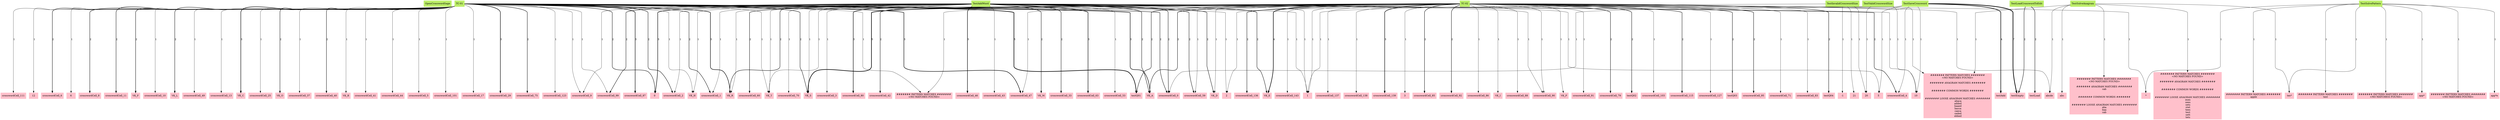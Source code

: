 // Component-only
digraph {
	OpenCrosswordSage [color=darkolivegreen2 shape=box style=filled]
	"TC-01" [color=darkolivegreen2 shape=box style=filled]
	12 [color=pink shape=box style=filled]
	crosswordCell_0 [color=pink shape=box style=filled]
	crosswordCell_6 [color=pink shape=box style=filled]
	crosswordCell_0 [color=pink shape=box style=filled]
	VK_H [color=pink shape=box style=filled]
	crosswordCell_1 [color=pink shape=box style=filled]
	VK_A [color=pink shape=box style=filled]
	crosswordCell_2 [color=pink shape=box style=filled]
	VK_R [color=pink shape=box style=filled]
	crosswordCell_6 [color=pink shape=box style=filled]
	VK_T [color=pink shape=box style=filled]
	crosswordCell_2 [color=pink shape=box style=filled]
	6 [color=pink shape=box style=filled]
	crosswordCell_8 [color=pink shape=box style=filled]
	crosswordCell_11 [color=pink shape=box style=filled]
	crosswordCell_8 [color=pink shape=box style=filled]
	VK_F [color=pink shape=box style=filled]
	crosswordCell_9 [color=pink shape=box style=filled]
	VK_A [color=pink shape=box style=filled]
	crosswordCell_10 [color=pink shape=box style=filled]
	VK_L [color=pink shape=box style=filled]
	crosswordCell_11 [color=pink shape=box style=filled]
	VK_L [color=pink shape=box style=filled]
	crosswordCell_1 [color=pink shape=box style=filled]
	crosswordCell_49 [color=pink shape=box style=filled]
	crosswordCell_13 [color=pink shape=box style=filled]
	VK_C [color=pink shape=box style=filled]
	crosswordCell_25 [color=pink shape=box style=filled]
	VK_O [color=pink shape=box style=filled]
	2 [color=pink shape=box style=filled]
	crosswordCell_37 [color=pink shape=box style=filled]
	crosswordCell_40 [color=pink shape=box style=filled]
	crosswordCell_47 [color=pink shape=box style=filled]
	crosswordCell_40 [color=pink shape=box style=filled]
	VK_B [color=pink shape=box style=filled]
	crosswordCell_41 [color=pink shape=box style=filled]
	VK_R [color=pink shape=box style=filled]
	crosswordCell_44 [color=pink shape=box style=filled]
	VK_C [color=pink shape=box style=filled]
	crosswordCell_47 [color=pink shape=box style=filled]
	VK_S [color=pink shape=box style=filled]
	0 [color=pink shape=box style=filled]
	crosswordCell_47 [color=pink shape=box style=filled]
	crosswordCell_5 [color=pink shape=box style=filled]
	crosswordCell_101 [color=pink shape=box style=filled]
	crosswordCell_17 [color=pink shape=box style=filled]
	VK_C [color=pink shape=box style=filled]
	crosswordCell_29 [color=pink shape=box style=filled]
	VK_A [color=pink shape=box style=filled]
	crosswordCell_29 [color=pink shape=box style=filled]
	0 [color=pink shape=box style=filled]
	crosswordCell_29 [color=pink shape=box style=filled]
	testQ01 [color=pink shape=box style=filled]
	testQ01 [color=pink shape=box style=filled]
	"\####### PATTERN MATCHES #######\n <NO MATCHES FOUND>" [color=pink shape=box style=filled]
	testQ01 [color=pink shape=box style=filled]
	crosswordCell_75 [color=pink shape=box style=filled]
	crosswordCell_123 [color=pink shape=box style=filled]
	crosswordCell_75 [color=pink shape=box style=filled]
	VK_F [color=pink shape=box style=filled]
	crosswordCell_87 [color=pink shape=box style=filled]
	VK_R [color=pink shape=box style=filled]
	crosswordCell_99 [color=pink shape=box style=filled]
	VK_O [color=pink shape=box style=filled]
	crosswordCell_111 [color=pink shape=box style=filled]
	VK_S [color=pink shape=box style=filled]
	crosswordCell_87 [color=pink shape=box style=filled]
	1 [color=pink shape=box style=filled]
	crosswordCell_87 [color=pink shape=box style=filled]
	testQ01 [color=pink shape=box style=filled]
	testQ01 [color=pink shape=box style=filled]
	"TC-02" [color=darkolivegreen2 shape=box style=filled]
	abcde [color=pink shape=box style=filled]
	"\####### PATTERN MATCHES #######\n<NO MATCHES FOUND>\n\n####### ANAGRAM MATCHES #######\n\n\n####### COMMON WORDS #######\n\n\n####### LOOSE ANAGRAM MATCHES #######\n abaca\n added\n baaed\n bacca\n caeca\n ceded\n ebbed\n" [color=pink shape=box style=filled]
	"*" [color=pink shape=box style=filled]
	"\####### PATTERN MATCHES #######\n <NO MATCHES FOUND>" [color=pink shape=box style=filled]
	testQ01 [color=pink shape=box style=filled]
	testQ01 [color=pink shape=box style=filled]
	crosswordCell_136 [color=pink shape=box style=filled]
	crosswordCell_143 [color=pink shape=box style=filled]
	crosswordCell_136 [color=pink shape=box style=filled]
	VK_S [color=pink shape=box style=filled]
	crosswordCell_137 [color=pink shape=box style=filled]
	VK_E [color=pink shape=box style=filled]
	crosswordCell_138 [color=pink shape=box style=filled]
	VK_A [color=pink shape=box style=filled]
	crosswordCell_139 [color=pink shape=box style=filled]
	VK_S [color=pink shape=box style=filled]
	crosswordCell_139 [color=pink shape=box style=filled]
	3 [color=pink shape=box style=filled]
	crosswordCell_85 [color=pink shape=box style=filled]
	crosswordCell_92 [color=pink shape=box style=filled]
	crosswordCell_85 [color=pink shape=box style=filled]
	VK_A [color=pink shape=box style=filled]
	crosswordCell_86 [color=pink shape=box style=filled]
	VK_I [color=pink shape=box style=filled]
	crosswordCell_88 [color=pink shape=box style=filled]
	VK_P [color=pink shape=box style=filled]
	crosswordCell_90 [color=pink shape=box style=filled]
	VK_R [color=pink shape=box style=filled]
	crosswordCell_91 [color=pink shape=box style=filled]
	VK_T [color=pink shape=box style=filled]
	crosswordCell_92 [color=pink shape=box style=filled]
	VK_S [color=pink shape=box style=filled]
	crosswordCell_79 [color=pink shape=box style=filled]
	crosswordCell_139 [color=pink shape=box style=filled]
	testQ02 [color=pink shape=box style=filled]
	crosswordCell_79 [color=pink shape=box style=filled]
	VK_S [color=pink shape=box style=filled]
	crosswordCell_103 [color=pink shape=box style=filled]
	VK_R [color=pink shape=box style=filled]
	crosswordCell_115 [color=pink shape=box style=filled]
	VK_E [color=pink shape=box style=filled]
	crosswordCell_115 [color=pink shape=box style=filled]
	1 [color=pink shape=box style=filled]
	crosswordCell_127 [color=pink shape=box style=filled]
	testQ03 [color=pink shape=box style=filled]
	crosswordCell_47 [color=pink shape=box style=filled]
	crosswordCell_95 [color=pink shape=box style=filled]
	crosswordCell_59 [color=pink shape=box style=filled]
	VK_E [color=pink shape=box style=filled]
	crosswordCell_71 [color=pink shape=box style=filled]
	VK_E [color=pink shape=box style=filled]
	crosswordCell_83 [color=pink shape=box style=filled]
	VK_D [color=pink shape=box style=filled]
	crosswordCell_95 [color=pink shape=box style=filled]
	VK_S [color=pink shape=box style=filled]
	testQ04 [color=pink shape=box style=filled]
	testQ02 [color=pink shape=box style=filled]
	testQ03 [color=pink shape=box style=filled]
	testQ04 [color=pink shape=box style=filled]
	TestValidCrosswordSize [color=darkolivegreen2 shape=box style=filled]
	2 [color=pink shape=box style=filled]
	10 [color=pink shape=box style=filled]
	20 [color=pink shape=box style=filled]
	TestInvalidCrosswordSize [color=darkolivegreen2 shape=box style=filled]
	-1 [color=pink shape=box style=filled]
	1 [color=pink shape=box style=filled]
	21 [color=pink shape=box style=filled]
	20 [color=pink shape=box style=filled]
	TestAddWord [color=darkolivegreen2 shape=box style=filled]
	10 [color=pink shape=box style=filled]
	crosswordCell_0 [color=pink shape=box style=filled]
	crosswordCell_9 [color=pink shape=box style=filled]
	crosswordCell_0 [color=pink shape=box style=filled]
	VK_H [color=pink shape=box style=filled]
	crosswordCell_1 [color=pink shape=box style=filled]
	VK_E [color=pink shape=box style=filled]
	crosswordCell_2 [color=pink shape=box style=filled]
	VK_A [color=pink shape=box style=filled]
	crosswordCell_3 [color=pink shape=box style=filled]
	VK_D [color=pink shape=box style=filled]
	crosswordCell_4 [color=pink shape=box style=filled]
	5 [color=pink shape=box style=filled]
	crosswordCell_4 [color=pink shape=box style=filled]
	crosswordCell_60 [color=pink shape=box style=filled]
	crosswordCell_90 [color=pink shape=box style=filled]
	crosswordCell_60 [color=pink shape=box style=filled]
	VK_T [color=pink shape=box style=filled]
	crosswordCell_70 [color=pink shape=box style=filled]
	VK_E [color=pink shape=box style=filled]
	crosswordCell_80 [color=pink shape=box style=filled]
	VK_S [color=pink shape=box style=filled]
	crosswordCell_80 [color=pink shape=box style=filled]
	0 [color=pink shape=box style=filled]
	crosswordCell_59 [color=pink shape=box style=filled]
	crosswordCell_99 [color=pink shape=box style=filled]
	crosswordCell_59 [color=pink shape=box style=filled]
	0 [color=pink shape=box style=filled]
	crosswordCell_99 [color=pink shape=box style=filled]
	crosswordCell_42 [color=pink shape=box style=filled]
	crosswordCell_46 [color=pink shape=box style=filled]
	crosswordCell_42 [color=pink shape=box style=filled]
	VK_D [color=pink shape=box style=filled]
	crosswordCell_43 [color=pink shape=box style=filled]
	VK_R [color=pink shape=box style=filled]
	crosswordCell_46 [color=pink shape=box style=filled]
	VK_M [color=pink shape=box style=filled]
	0 [color=pink shape=box style=filled]
	crosswordCell_33 [color=pink shape=box style=filled]
	crosswordCell_63 [color=pink shape=box style=filled]
	crosswordCell_33 [color=pink shape=box style=filled]
	VK_A [color=pink shape=box style=filled]
	crosswordCell_53 [color=pink shape=box style=filled]
	VK_M [color=pink shape=box style=filled]
	crosswordCell_63 [color=pink shape=box style=filled]
	1 [color=pink shape=box style=filled]
	crosswordCell_80 [color=pink shape=box style=filled]
	crosswordCell_46 [color=pink shape=box style=filled]
	crosswordCell_63 [color=pink shape=box style=filled]
	TestSaveCrossword [color=darkolivegreen2 shape=box style=filled]
	10 [color=pink shape=box style=filled]
	testEmpty [color=pink shape=box style=filled]
	testEmpty [color=pink shape=box style=filled]
	testEmpty [color=pink shape=box style=filled]
	testEmpty [color=pink shape=box style=filled]
	testEmpty [color=pink shape=box style=filled]
	testEmpty [color=pink shape=box style=filled]
	testEmpty [color=pink shape=box style=filled]
	5 [color=pink shape=box style=filled]
	crosswordCell_0 [color=pink shape=box style=filled]
	crosswordCell_4 [color=pink shape=box style=filled]
	testAdd [color=pink shape=box style=filled]
	testAdd [color=pink shape=box style=filled]
	testAdd [color=pink shape=box style=filled]
	testAdd [color=pink shape=box style=filled]
	TestLoadCrosswordToEdit [color=darkolivegreen2 shape=box style=filled]
	testEmpty [color=pink shape=box style=filled]
	testEmpty [color=pink shape=box style=filled]
	testLoad [color=pink shape=box style=filled]
	testLoad [color=pink shape=box style=filled]
	TestSolvePattern [color=darkolivegreen2 shape=box style=filled]
	"app*" [color=pink shape=box style=filled]
	"\####### PATTERN MATCHES #######\n<NO MATCHES FOUND>" [color=pink shape=box style=filled]
	"app*e" [color=pink shape=box style=filled]
	"\####### PATTERN MATCHES #######\n apple\n" [color=pink shape=box style=filled]
	"tes*" [color=pink shape=box style=filled]
	"\####### PATTERN MATCHES #######\ntest\n" [color=pink shape=box style=filled]
	"*" [color=pink shape=box style=filled]
	"\####### PATTERN MATCHES #######\n <NO MATCHEtS FOUND>" [color=pink shape=box style=filled]
	TestSolveAnagram [color=darkolivegreen2 shape=box style=filled]
	abc [color=pink shape=box style=filled]
	"\####### PATTERN MATCHES #######\n <NO MATCHES FOUND>\n\n ####### ANAGRAM MATCHES #######\n cab\n\n\n ####### COMMON WORDS #######\n\n\n ####### LOOSE ANAGRAM MATCHES #######\n aba\n baa\n cab\n" [color=pink shape=box style=filled]
	abcde [color=pink shape=box style=filled]
	"\####### PATTERN MATCHES #######\n<NO MATCHES FOUND>\n\n####### ANAGRAM MATCHES #######\n\n\n####### COMMON WORDS #######\n\n\n####### LOOSE ANAGRAM MATCHES #######\n abaca\n added\n baaed\n bacca\n caeca\n ceded\n ebbed\n" [color=pink shape=box style=filled]
	"tes*" [color=pink shape=box style=filled]
	"\####### PATTERN MATCHES #######\n<NO MATCHES FOUND>\n\n####### ANAGRAM MATCHES #######\n\n\n####### COMMON WORDS #######\n\n\n####### LOOSE ANAGRAM MATCHES #######\n eses\n sees\n sets\n stet\n tees\n test\n sett\n tets\n" [color=pink shape=box style=filled]
		TestSolvePattern -> "\####### PATTERN MATCHES #######\n <NO MATCHEtS FOUND>" [label=1 minlen=10.0 penwidth=1.0 splines=polyline]
		"TC-01" -> 12 [label=1 minlen=10.0 penwidth=1.0 splines=polyline]
		TestAddWord -> VK_D [label=2 minlen=10.0 penwidth=2.0 splines=polyline]
		"TC-01" -> crosswordCell_44 [label=1 minlen=10.0 penwidth=1.0 splines=polyline]
		"TC-01" -> crosswordCell_9 [label=1 minlen=10.0 penwidth=1.0 splines=polyline]
		TestAddWord -> VK_S [label=1 minlen=10.0 penwidth=1.0 splines=polyline]
		"TC-01" -> crosswordCell_49 [label=1 minlen=10.0 penwidth=1.0 splines=polyline]
		"TC-02" -> VK_S [label=5 minlen=10.0 penwidth=3.32192809489 splines=polyline]
		"TC-02" -> abcde [label=1 minlen=10.0 penwidth=1.0 splines=polyline]
		"TC-01" -> VK_S [label=2 minlen=10.0 penwidth=2.0 splines=polyline]
		TestSolveAnagram -> abc [label=1 minlen=10.0 penwidth=1.0 splines=polyline]
		"TC-01" -> 6 [label=1 minlen=10.0 penwidth=1.0 splines=polyline]
		"TC-02" -> testQ01 [label=2 minlen=10.0 penwidth=2.0 splines=polyline]
		TestInvalidCrosswordSize -> -1 [label=1 minlen=10.0 penwidth=1.0 splines=polyline]
		"TC-02" -> crosswordCell_47 [label=1 minlen=10.0 penwidth=1.0 splines=polyline]
		TestAddWord -> crosswordCell_90 [label=1 minlen=10.0 penwidth=1.0 splines=polyline]
		TestAddWord -> 5 [label=1 minlen=10.0 penwidth=1.0 splines=polyline]
		"TC-01" -> crosswordCell_47 [label=3 minlen=10.0 penwidth=2.58496250072 splines=polyline]
		TestLoadCrosswordToEdit -> testLoad [label=2 minlen=10.0 penwidth=2.0 splines=polyline]
		"TC-02" -> crosswordCell_90 [label=1 minlen=10.0 penwidth=1.0 splines=polyline]
		TestAddWord -> VK_T [label=1 minlen=10.0 penwidth=1.0 splines=polyline]
		"TC-01" -> 1 [label=1 minlen=10.0 penwidth=1.0 splines=polyline]
		TestAddWord -> crosswordCell_59 [label=2 minlen=10.0 penwidth=2.0 splines=polyline]
		"TC-01" -> crosswordCell_25 [label=1 minlen=10.0 penwidth=1.0 splines=polyline]
		TestAddWord -> crosswordCell_33 [label=2 minlen=10.0 penwidth=2.0 splines=polyline]
		"TC-01" -> VK_C [label=3 minlen=10.0 penwidth=2.58496250072 splines=polyline]
		"TC-02" -> testQ04 [label=2 minlen=10.0 penwidth=2.0 splines=polyline]
		"TC-02" -> crosswordCell_79 [label=2 minlen=10.0 penwidth=2.0 splines=polyline]
		"TC-01" -> 0 [label=2 minlen=10.0 penwidth=2.0 splines=polyline]
		"TC-01" -> crosswordCell_0 [label=2 minlen=10.0 penwidth=2.0 splines=polyline]
		TestAddWord -> crosswordCell_4 [label=2 minlen=10.0 penwidth=2.0 splines=polyline]
		TestAddWord -> crosswordCell_42 [label=2 minlen=10.0 penwidth=2.0 splines=polyline]
		"TC-01" -> crosswordCell_17 [label=1 minlen=10.0 penwidth=1.0 splines=polyline]
		"TC-02" -> "\####### PATTERN MATCHES #######\n <NO MATCHES FOUND>" [label=1 minlen=10.0 penwidth=1.0 splines=polyline]
		TestSolvePattern -> "\####### PATTERN MATCHES #######\n<NO MATCHES FOUND>" [label=1 minlen=10.0 penwidth=1.0 splines=polyline]
		TestSolvePattern -> "app*" [label=1 minlen=10.0 penwidth=1.0 splines=polyline]
		"TC-02" -> crosswordCell_88 [label=1 minlen=10.0 penwidth=1.0 splines=polyline]
		"TC-02" -> 1 [label=1 minlen=10.0 penwidth=1.0 splines=polyline]
		TestSaveCrossword -> 10 [label=1 minlen=10.0 penwidth=1.0 splines=polyline]
		TestAddWord -> VK_M [label=2 minlen=10.0 penwidth=2.0 splines=polyline]
		TestAddWord -> crosswordCell_70 [label=1 minlen=10.0 penwidth=1.0 splines=polyline]
		TestAddWord -> crosswordCell_1 [label=1 minlen=10.0 penwidth=1.0 splines=polyline]
		"TC-01" -> crosswordCell_87 [label=3 minlen=10.0 penwidth=2.58496250072 splines=polyline]
		"TC-01" -> crosswordCell_5 [label=1 minlen=10.0 penwidth=1.0 splines=polyline]
		"TC-01" -> 2 [label=1 minlen=10.0 penwidth=1.0 splines=polyline]
		TestInvalidCrosswordSize -> 20 [label=1 minlen=10.0 penwidth=1.0 splines=polyline]
		"TC-02" -> crosswordCell_127 [label=1 minlen=10.0 penwidth=1.0 splines=polyline]
		"TC-02" -> crosswordCell_137 [label=1 minlen=10.0 penwidth=1.0 splines=polyline]
		TestAddWord -> 1 [label=1 minlen=10.0 penwidth=1.0 splines=polyline]
		TestAddWord -> VK_E [label=2 minlen=10.0 penwidth=2.0 splines=polyline]
		TestSolvePattern -> "*" [label=1 minlen=10.0 penwidth=1.0 splines=polyline]
		"TC-02" -> 3 [label=1 minlen=10.0 penwidth=1.0 splines=polyline]
		"TC-01" -> crosswordCell_75 [label=2 minlen=10.0 penwidth=2.0 splines=polyline]
		TestAddWord -> 0 [label=3 minlen=10.0 penwidth=2.58496250072 splines=polyline]
		"TC-02" -> crosswordCell_139 [label=3 minlen=10.0 penwidth=2.58496250072 splines=polyline]
		TestSolvePattern -> "app*e" [label=1 minlen=10.0 penwidth=1.0 splines=polyline]
		TestAddWord -> crosswordCell_80 [label=3 minlen=10.0 penwidth=2.58496250072 splines=polyline]
		TestAddWord -> 10 [label=1 minlen=10.0 penwidth=1.0 splines=polyline]
		"TC-02" -> VK_E [label=4 minlen=10.0 penwidth=3.0 splines=polyline]
		TestAddWord -> crosswordCell_46 [label=3 minlen=10.0 penwidth=2.58496250072 splines=polyline]
		TestSolveAnagram -> "\####### PATTERN MATCHES #######\n<NO MATCHES FOUND>\n\n####### ANAGRAM MATCHES #######\n\n\n####### COMMON WORDS #######\n\n\n####### LOOSE ANAGRAM MATCHES #######\n abaca\n added\n baaed\n bacca\n caeca\n ceded\n ebbed\n" [label=1 minlen=10.0 penwidth=1.0 splines=polyline]
		"TC-01" -> crosswordCell_13 [label=1 minlen=10.0 penwidth=1.0 splines=polyline]
		"TC-01" -> crosswordCell_123 [label=1 minlen=10.0 penwidth=1.0 splines=polyline]
		"TC-02" -> testQ03 [label=2 minlen=10.0 penwidth=2.0 splines=polyline]
		"TC-01" -> VK_O [label=2 minlen=10.0 penwidth=2.0 splines=polyline]
		"TC-02" -> VK_R [label=2 minlen=10.0 penwidth=2.0 splines=polyline]
		TestValidCrosswordSize -> 2 [label=1 minlen=10.0 penwidth=1.0 splines=polyline]
		"TC-01" -> crosswordCell_1 [label=2 minlen=10.0 penwidth=2.0 splines=polyline]
		"TC-02" -> crosswordCell_83 [label=1 minlen=10.0 penwidth=1.0 splines=polyline]
		"TC-01" -> crosswordCell_41 [label=1 minlen=10.0 penwidth=1.0 splines=polyline]
		TestSaveCrossword -> crosswordCell_0 [label=1 minlen=10.0 penwidth=1.0 splines=polyline]
		"TC-02" -> crosswordCell_143 [label=1 minlen=10.0 penwidth=1.0 splines=polyline]
		"TC-01" -> "\####### PATTERN MATCHES #######\n <NO MATCHES FOUND>" [label=1 minlen=10.0 penwidth=1.0 splines=polyline]
		"TC-02" -> crosswordCell_115 [label=2 minlen=10.0 penwidth=2.0 splines=polyline]
		"TC-01" -> crosswordCell_10 [label=1 minlen=10.0 penwidth=1.0 splines=polyline]
		"TC-01" -> VK_A [label=3 minlen=10.0 penwidth=2.58496250072 splines=polyline]
		TestValidCrosswordSize -> 20 [label=1 minlen=10.0 penwidth=1.0 splines=polyline]
		"TC-01" -> VK_L [label=2 minlen=10.0 penwidth=2.0 splines=polyline]
		TestAddWord -> VK_A [label=2 minlen=10.0 penwidth=2.0 splines=polyline]
		"TC-01" -> crosswordCell_2 [label=2 minlen=10.0 penwidth=2.0 splines=polyline]
		"TC-02" -> "\####### PATTERN MATCHES #######\n<NO MATCHES FOUND>\n\n####### ANAGRAM MATCHES #######\n\n\n####### COMMON WORDS #######\n\n\n####### LOOSE ANAGRAM MATCHES #######\n abaca\n added\n baaed\n bacca\n caeca\n ceded\n ebbed\n" [label=1 minlen=10.0 penwidth=1.0 splines=polyline]
		"TC-02" -> crosswordCell_95 [label=2 minlen=10.0 penwidth=2.0 splines=polyline]
		"TC-01" -> crosswordCell_37 [label=1 minlen=10.0 penwidth=1.0 splines=polyline]
		TestAddWord -> crosswordCell_2 [label=1 minlen=10.0 penwidth=1.0 splines=polyline]
		TestValidCrosswordSize -> 10 [label=1 minlen=10.0 penwidth=1.0 splines=polyline]
		TestAddWord -> crosswordCell_60 [label=2 minlen=10.0 penwidth=2.0 splines=polyline]
		TestSaveCrossword -> testAdd [label=4 minlen=10.0 penwidth=3.0 splines=polyline]
		TestInvalidCrosswordSize -> 1 [label=1 minlen=10.0 penwidth=1.0 splines=polyline]
		"TC-01" -> VK_F [label=2 minlen=10.0 penwidth=2.0 splines=polyline]
		"TC-02" -> crosswordCell_71 [label=1 minlen=10.0 penwidth=1.0 splines=polyline]
		"TC-02" -> crosswordCell_136 [label=2 minlen=10.0 penwidth=2.0 splines=polyline]
		"TC-02" -> crosswordCell_59 [label=1 minlen=10.0 penwidth=1.0 splines=polyline]
		"TC-02" -> VK_T [label=1 minlen=10.0 penwidth=1.0 splines=polyline]
		"TC-02" -> VK_I [label=1 minlen=10.0 penwidth=1.0 splines=polyline]
		"TC-02" -> VK_A [label=2 minlen=10.0 penwidth=2.0 splines=polyline]
		TestAddWord -> crosswordCell_63 [label=3 minlen=10.0 penwidth=2.58496250072 splines=polyline]
		TestSolveAnagram -> "\####### PATTERN MATCHES #######\n<NO MATCHES FOUND>\n\n####### ANAGRAM MATCHES #######\n\n\n####### COMMON WORDS #######\n\n\n####### LOOSE ANAGRAM MATCHES #######\n eses\n sees\n sets\n stet\n tees\n test\n sett\n tets\n" [label=1 minlen=10.0 penwidth=1.0 splines=polyline]
		"TC-02" -> crosswordCell_103 [label=1 minlen=10.0 penwidth=1.0 splines=polyline]
		"TC-02" -> crosswordCell_138 [label=1 minlen=10.0 penwidth=1.0 splines=polyline]
		"TC-01" -> testQ01 [label=5 minlen=10.0 penwidth=3.32192809489 splines=polyline]
		TestSolveAnagram -> abcde [label=1 minlen=10.0 penwidth=1.0 splines=polyline]
		"TC-01" -> crosswordCell_8 [label=2 minlen=10.0 penwidth=2.0 splines=polyline]
		"TC-02" -> crosswordCell_92 [label=2 minlen=10.0 penwidth=2.0 splines=polyline]
		TestAddWord -> VK_R [label=1 minlen=10.0 penwidth=1.0 splines=polyline]
		"TC-02" -> VK_D [label=1 minlen=10.0 penwidth=1.0 splines=polyline]
		"TC-01" -> crosswordCell_99 [label=1 minlen=10.0 penwidth=1.0 splines=polyline]
		"TC-01" -> VK_R [label=3 minlen=10.0 penwidth=2.58496250072 splines=polyline]
		TestLoadCrosswordToEdit -> testEmpty [label=2 minlen=10.0 penwidth=2.0 splines=polyline]
		"TC-02" -> testQ02 [label=2 minlen=10.0 penwidth=2.0 splines=polyline]
		"TC-01" -> VK_H [label=1 minlen=10.0 penwidth=1.0 splines=polyline]
		"TC-01" -> crosswordCell_6 [label=2 minlen=10.0 penwidth=2.0 splines=polyline]
		TestAddWord -> VK_H [label=1 minlen=10.0 penwidth=1.0 splines=polyline]
		"TC-01" -> crosswordCell_40 [label=2 minlen=10.0 penwidth=2.0 splines=polyline]
		"TC-02" -> crosswordCell_91 [label=1 minlen=10.0 penwidth=1.0 splines=polyline]
		TestAddWord -> crosswordCell_9 [label=1 minlen=10.0 penwidth=1.0 splines=polyline]
		TestSolvePattern -> "\####### PATTERN MATCHES #######\ntest\n" [label=1 minlen=10.0 penwidth=1.0 splines=polyline]
		"TC-01" -> crosswordCell_11 [label=2 minlen=10.0 penwidth=2.0 splines=polyline]
		"TC-01" -> VK_B [label=1 minlen=10.0 penwidth=1.0 splines=polyline]
		TestSolvePattern -> "\####### PATTERN MATCHES #######\n apple\n" [label=1 minlen=10.0 penwidth=1.0 splines=polyline]
		TestInvalidCrosswordSize -> 21 [label=1 minlen=10.0 penwidth=1.0 splines=polyline]
		"TC-02" -> VK_P [label=1 minlen=10.0 penwidth=1.0 splines=polyline]
		"TC-02" -> crosswordCell_85 [label=2 minlen=10.0 penwidth=2.0 splines=polyline]
		"TC-01" -> crosswordCell_111 [label=1 minlen=10.0 penwidth=1.0 splines=polyline]
		TestSolvePattern -> "tes*" [label=1 minlen=10.0 penwidth=1.0 splines=polyline]
		TestAddWord -> crosswordCell_3 [label=1 minlen=10.0 penwidth=1.0 splines=polyline]
		TestAddWord -> crosswordCell_43 [label=1 minlen=10.0 penwidth=1.0 splines=polyline]
		"TC-01" -> crosswordCell_29 [label=3 minlen=10.0 penwidth=2.58496250072 splines=polyline]
		"TC-01" -> VK_T [label=1 minlen=10.0 penwidth=1.0 splines=polyline]
		TestSolveAnagram -> "tes*" [label=1 minlen=10.0 penwidth=1.0 splines=polyline]
		TestSaveCrossword -> 5 [label=1 minlen=10.0 penwidth=1.0 splines=polyline]
		"TC-01" -> crosswordCell_101 [label=1 minlen=10.0 penwidth=1.0 splines=polyline]
		TestSaveCrossword -> crosswordCell_4 [label=1 minlen=10.0 penwidth=1.0 splines=polyline]
		TestSaveCrossword -> testEmpty [label=7 minlen=10.0 penwidth=3.80735492206 splines=polyline]
		TestAddWord -> crosswordCell_99 [label=2 minlen=10.0 penwidth=2.0 splines=polyline]
		"TC-02" -> "*" [label=1 minlen=10.0 penwidth=1.0 splines=polyline]
		"TC-02" -> crosswordCell_86 [label=1 minlen=10.0 penwidth=1.0 splines=polyline]
		TestAddWord -> crosswordCell_53 [label=1 minlen=10.0 penwidth=1.0 splines=polyline]
		TestAddWord -> crosswordCell_0 [label=2 minlen=10.0 penwidth=2.0 splines=polyline]
		TestSolveAnagram -> "\####### PATTERN MATCHES #######\n <NO MATCHES FOUND>\n\n ####### ANAGRAM MATCHES #######\n cab\n\n\n ####### COMMON WORDS #######\n\n\n ####### LOOSE ANAGRAM MATCHES #######\n aba\n baa\n cab\n" [label=1 minlen=10.0 penwidth=1.0 splines=polyline]
}